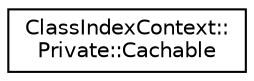 digraph "Graphical Class Hierarchy"
{
 // INTERACTIVE_SVG=YES
 // LATEX_PDF_SIZE
  edge [fontname="Helvetica",fontsize="10",labelfontname="Helvetica",labelfontsize="10"];
  node [fontname="Helvetica",fontsize="10",shape=record];
  rankdir="LR";
  Node0 [label="ClassIndexContext::\lPrivate::Cachable",height=0.2,width=0.4,color="black", fillcolor="white", style="filled",URL="$de/d68/struct_class_index_context_1_1_private_1_1_cachable.html",tooltip=" "];
}
